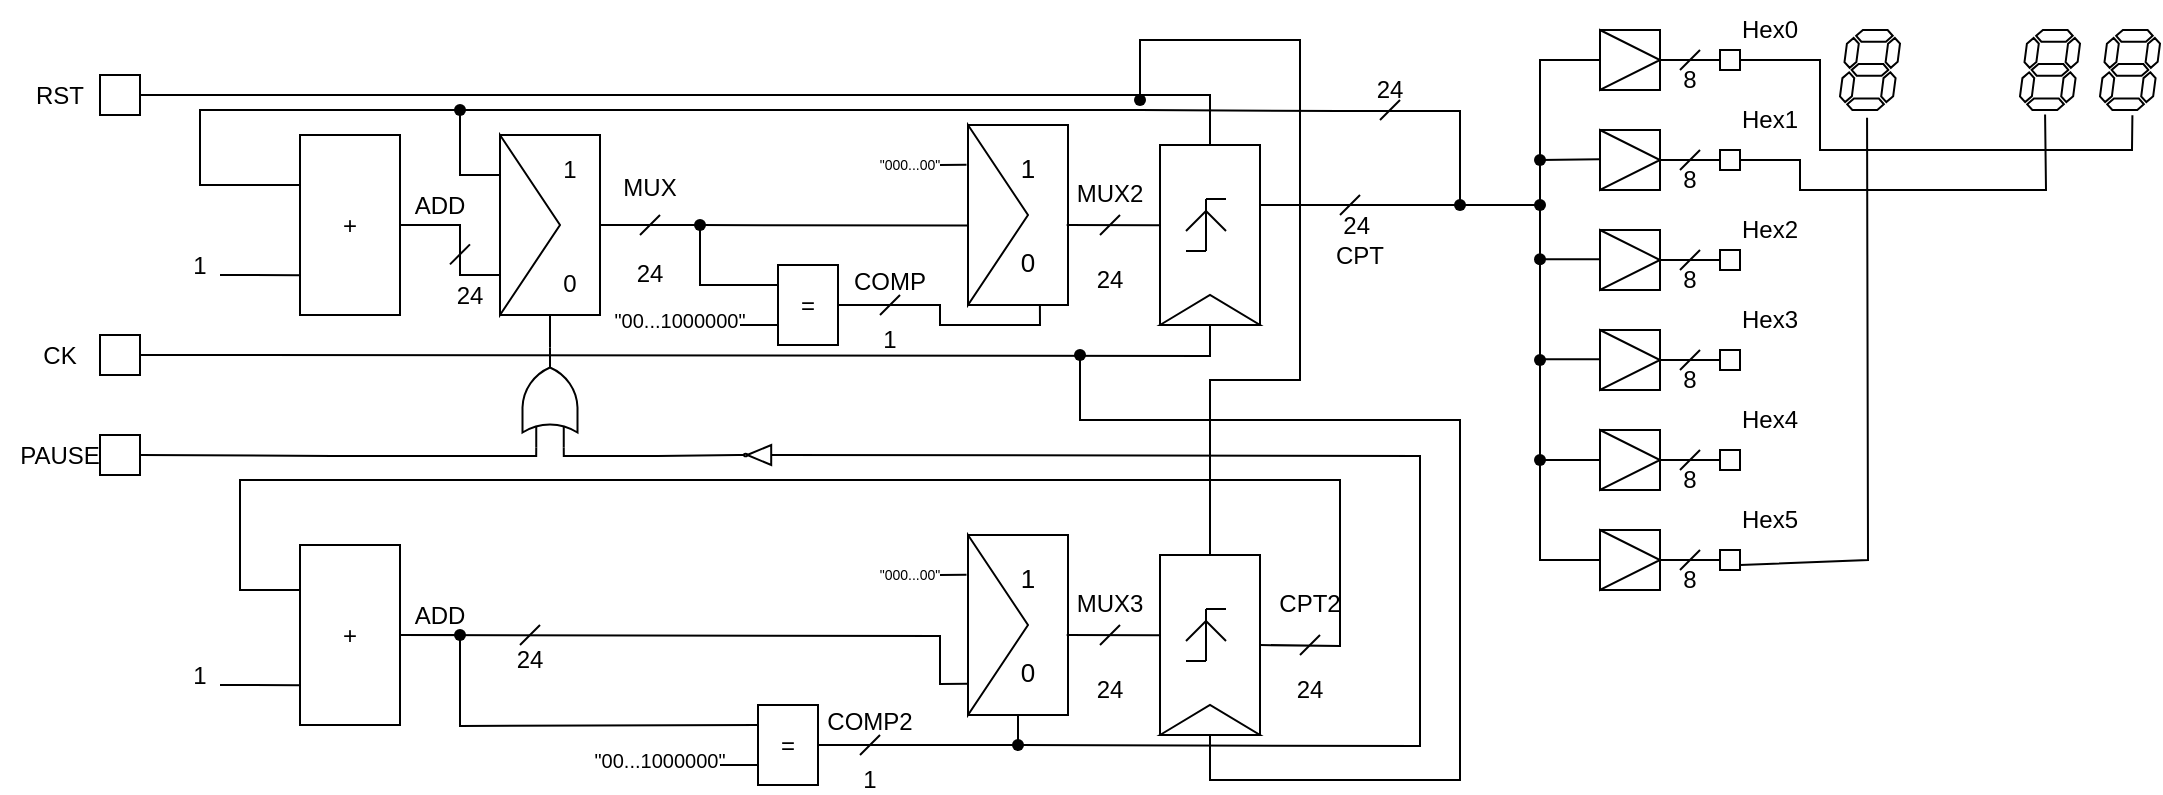 <mxfile version="28.2.8">
  <diagram name="Page-1" id="n1vG-a2Mxv8iqi264H9m">
    <mxGraphModel dx="962" dy="560" grid="1" gridSize="10" guides="1" tooltips="1" connect="1" arrows="1" fold="1" page="1" pageScale="1" pageWidth="827" pageHeight="1169" math="0" shadow="0">
      <root>
        <mxCell id="0" />
        <mxCell id="1" parent="0" />
        <mxCell id="DVobUFfQzRsEQ04qU32B-1" value="+" style="rounded=0;whiteSpace=wrap;html=1;" parent="1" vertex="1">
          <mxGeometry x="560" y="287.5" width="50" height="90" as="geometry" />
        </mxCell>
        <mxCell id="DVobUFfQzRsEQ04qU32B-2" value="" style="group;rotation=-90;" parent="1" vertex="1" connectable="0">
          <mxGeometry x="970" y="332.5" width="90" height="70" as="geometry" />
        </mxCell>
        <mxCell id="DVobUFfQzRsEQ04qU32B-3" value="" style="rounded=0;whiteSpace=wrap;html=1;rotation=-90;" parent="DVobUFfQzRsEQ04qU32B-2" vertex="1">
          <mxGeometry y="-20" width="90" height="50" as="geometry" />
        </mxCell>
        <mxCell id="DVobUFfQzRsEQ04qU32B-4" value="" style="group;rotation=-90;" parent="DVobUFfQzRsEQ04qU32B-2" vertex="1" connectable="0">
          <mxGeometry x="30" y="-10" width="26" height="20" as="geometry" />
        </mxCell>
        <mxCell id="DVobUFfQzRsEQ04qU32B-5" value="" style="endArrow=none;html=1;rounded=0;" parent="DVobUFfQzRsEQ04qU32B-4" edge="1">
          <mxGeometry width="50" height="50" relative="1" as="geometry">
            <mxPoint x="13" y="23" as="sourcePoint" />
            <mxPoint x="13" y="-3" as="targetPoint" />
          </mxGeometry>
        </mxCell>
        <mxCell id="DVobUFfQzRsEQ04qU32B-6" value="" style="endArrow=none;html=1;rounded=0;" parent="DVobUFfQzRsEQ04qU32B-4" edge="1">
          <mxGeometry width="50" height="50" relative="1" as="geometry">
            <mxPoint x="13" y="23" as="sourcePoint" />
            <mxPoint x="3" y="23" as="targetPoint" />
          </mxGeometry>
        </mxCell>
        <mxCell id="DVobUFfQzRsEQ04qU32B-7" value="" style="endArrow=none;html=1;rounded=0;" parent="DVobUFfQzRsEQ04qU32B-4" edge="1">
          <mxGeometry width="50" height="50" relative="1" as="geometry">
            <mxPoint x="23" y="-3" as="sourcePoint" />
            <mxPoint x="13" y="-3" as="targetPoint" />
          </mxGeometry>
        </mxCell>
        <mxCell id="DVobUFfQzRsEQ04qU32B-8" value="" style="endArrow=none;html=1;rounded=0;" parent="DVobUFfQzRsEQ04qU32B-4" edge="1">
          <mxGeometry width="50" height="50" relative="1" as="geometry">
            <mxPoint x="13" y="3" as="sourcePoint" />
            <mxPoint x="3" y="13" as="targetPoint" />
            <Array as="points">
              <mxPoint x="13" y="3" />
            </Array>
          </mxGeometry>
        </mxCell>
        <mxCell id="DVobUFfQzRsEQ04qU32B-9" value="" style="endArrow=none;html=1;rounded=0;" parent="DVobUFfQzRsEQ04qU32B-4" edge="1">
          <mxGeometry width="50" height="50" relative="1" as="geometry">
            <mxPoint x="13" y="3" as="sourcePoint" />
            <mxPoint x="23" y="13" as="targetPoint" />
          </mxGeometry>
        </mxCell>
        <mxCell id="DVobUFfQzRsEQ04qU32B-10" value="" style="triangle;whiteSpace=wrap;html=1;rotation=-90;" parent="DVobUFfQzRsEQ04qU32B-2" vertex="1">
          <mxGeometry x="37.5" y="17.5" width="15" height="50" as="geometry" />
        </mxCell>
        <mxCell id="DVobUFfQzRsEQ04qU32B-11" value="" style="endArrow=none;html=1;rounded=0;entryX=0.004;entryY=0.779;entryDx=0;entryDy=0;entryPerimeter=0;" parent="1" target="DVobUFfQzRsEQ04qU32B-1" edge="1">
          <mxGeometry width="50" height="50" relative="1" as="geometry">
            <mxPoint x="520" y="357.5" as="sourcePoint" />
            <mxPoint x="530" y="407.5" as="targetPoint" />
          </mxGeometry>
        </mxCell>
        <mxCell id="DVobUFfQzRsEQ04qU32B-12" value="" style="verticalLabelPosition=bottom;shadow=0;dashed=0;align=center;html=1;verticalAlign=top;shape=mxgraph.electrical.opto_electronics.7_segment_display;pointerEvents=1;" parent="1" vertex="1">
          <mxGeometry x="1330" y="235" width="30" height="40" as="geometry" />
        </mxCell>
        <mxCell id="DVobUFfQzRsEQ04qU32B-13" value="" style="verticalLabelPosition=bottom;shadow=0;dashed=0;align=center;html=1;verticalAlign=top;shape=mxgraph.electrical.opto_electronics.7_segment_display;pointerEvents=1;" parent="1" vertex="1">
          <mxGeometry x="1420" y="235" width="30" height="40" as="geometry" />
        </mxCell>
        <mxCell id="DVobUFfQzRsEQ04qU32B-14" value="" style="verticalLabelPosition=bottom;shadow=0;dashed=0;align=center;html=1;verticalAlign=top;shape=mxgraph.electrical.opto_electronics.7_segment_display;pointerEvents=1;" parent="1" vertex="1">
          <mxGeometry x="1460" y="235" width="30" height="40" as="geometry" />
        </mxCell>
        <mxCell id="DVobUFfQzRsEQ04qU32B-15" value="1" style="text;html=1;align=center;verticalAlign=middle;whiteSpace=wrap;rounded=0;" parent="1" vertex="1">
          <mxGeometry x="500" y="337.5" width="20" height="30" as="geometry" />
        </mxCell>
        <mxCell id="DVobUFfQzRsEQ04qU32B-17" value="" style="rounded=0;whiteSpace=wrap;html=1;" parent="1" vertex="1">
          <mxGeometry x="460" y="387.5" width="20" height="20" as="geometry" />
        </mxCell>
        <mxCell id="DVobUFfQzRsEQ04qU32B-18" value="" style="rounded=0;whiteSpace=wrap;html=1;" parent="1" vertex="1">
          <mxGeometry x="460" y="257.5" width="20" height="20" as="geometry" />
        </mxCell>
        <mxCell id="DVobUFfQzRsEQ04qU32B-19" value="" style="endArrow=none;html=1;rounded=0;entryX=1;entryY=0.5;entryDx=0;entryDy=0;exitX=1;exitY=0.5;exitDx=0;exitDy=0;" parent="1" source="DVobUFfQzRsEQ04qU32B-18" target="DVobUFfQzRsEQ04qU32B-3" edge="1">
          <mxGeometry width="50" height="50" relative="1" as="geometry">
            <mxPoint x="690" y="537.5" as="sourcePoint" />
            <mxPoint x="740" y="487.5" as="targetPoint" />
            <Array as="points">
              <mxPoint x="825" y="267.5" />
              <mxPoint x="1015" y="267.5" />
            </Array>
          </mxGeometry>
        </mxCell>
        <mxCell id="DVobUFfQzRsEQ04qU32B-20" value="" style="endArrow=none;html=1;rounded=0;" parent="1" edge="1">
          <mxGeometry width="50" height="50" relative="1" as="geometry">
            <mxPoint x="635" y="352.17" as="sourcePoint" />
            <mxPoint x="645" y="342.17" as="targetPoint" />
          </mxGeometry>
        </mxCell>
        <mxCell id="DVobUFfQzRsEQ04qU32B-21" value="" style="endArrow=none;html=1;rounded=0;" parent="1" edge="1">
          <mxGeometry width="50" height="50" relative="1" as="geometry">
            <mxPoint x="1080" y="327.5" as="sourcePoint" />
            <mxPoint x="1090" y="317.5" as="targetPoint" />
          </mxGeometry>
        </mxCell>
        <mxCell id="DVobUFfQzRsEQ04qU32B-22" value="24&amp;nbsp;&lt;div&gt;CPT&lt;/div&gt;" style="text;html=1;align=center;verticalAlign=middle;whiteSpace=wrap;rounded=0;" parent="1" vertex="1">
          <mxGeometry x="1060" y="325" width="60" height="30" as="geometry" />
        </mxCell>
        <mxCell id="DVobUFfQzRsEQ04qU32B-23" value="" style="rounded=0;whiteSpace=wrap;html=1;" parent="1" vertex="1">
          <mxGeometry x="1210" y="235" width="30" height="30" as="geometry" />
        </mxCell>
        <mxCell id="DVobUFfQzRsEQ04qU32B-24" value="" style="triangle;whiteSpace=wrap;html=1;" parent="1" vertex="1">
          <mxGeometry x="1210" y="235" width="30" height="30" as="geometry" />
        </mxCell>
        <mxCell id="DVobUFfQzRsEQ04qU32B-25" value="" style="endArrow=none;html=1;rounded=0;entryX=0;entryY=0.5;entryDx=0;entryDy=0;exitX=0;exitY=0.5;exitDx=0;exitDy=0;" parent="1" target="DVobUFfQzRsEQ04qU32B-24" edge="1">
          <mxGeometry width="50" height="50" relative="1" as="geometry">
            <mxPoint x="1210" y="500" as="sourcePoint" />
            <mxPoint x="1120" y="445" as="targetPoint" />
            <Array as="points">
              <mxPoint x="1180" y="500" />
              <mxPoint x="1180" y="250" />
            </Array>
          </mxGeometry>
        </mxCell>
        <mxCell id="DVobUFfQzRsEQ04qU32B-26" value="" style="endArrow=none;html=1;rounded=0;entryX=1;entryY=0.5;entryDx=0;entryDy=0;" parent="1" source="DVobUFfQzRsEQ04qU32B-28" target="DVobUFfQzRsEQ04qU32B-24" edge="1">
          <mxGeometry width="50" height="50" relative="1" as="geometry">
            <mxPoint x="1260" y="250" as="sourcePoint" />
            <mxPoint x="1360" y="425" as="targetPoint" />
          </mxGeometry>
        </mxCell>
        <mxCell id="DVobUFfQzRsEQ04qU32B-27" value="" style="endArrow=none;html=1;rounded=0;entryX=1;entryY=0.5;entryDx=0;entryDy=0;" parent="1" target="DVobUFfQzRsEQ04qU32B-28" edge="1">
          <mxGeometry width="50" height="50" relative="1" as="geometry">
            <mxPoint x="1260" y="250" as="sourcePoint" />
            <mxPoint x="1240" y="250" as="targetPoint" />
          </mxGeometry>
        </mxCell>
        <mxCell id="DVobUFfQzRsEQ04qU32B-28" value="" style="rounded=0;whiteSpace=wrap;html=1;" parent="1" vertex="1">
          <mxGeometry x="1270" y="245" width="10" height="10" as="geometry" />
        </mxCell>
        <mxCell id="DVobUFfQzRsEQ04qU32B-29" value="" style="endArrow=none;html=1;rounded=0;" parent="1" edge="1">
          <mxGeometry width="50" height="50" relative="1" as="geometry">
            <mxPoint x="1250" y="255" as="sourcePoint" />
            <mxPoint x="1260" y="245" as="targetPoint" />
          </mxGeometry>
        </mxCell>
        <mxCell id="DVobUFfQzRsEQ04qU32B-30" value="8" style="text;html=1;align=center;verticalAlign=middle;whiteSpace=wrap;rounded=0;" parent="1" vertex="1">
          <mxGeometry x="1250" y="255" width="10" height="10" as="geometry" />
        </mxCell>
        <mxCell id="DVobUFfQzRsEQ04qU32B-31" value="" style="rounded=0;whiteSpace=wrap;html=1;" parent="1" vertex="1">
          <mxGeometry x="1210" y="285" width="30" height="30" as="geometry" />
        </mxCell>
        <mxCell id="DVobUFfQzRsEQ04qU32B-32" value="" style="triangle;whiteSpace=wrap;html=1;" parent="1" vertex="1">
          <mxGeometry x="1210" y="285" width="30" height="30" as="geometry" />
        </mxCell>
        <mxCell id="DVobUFfQzRsEQ04qU32B-33" value="" style="endArrow=none;html=1;rounded=0;entryX=1;entryY=0.5;entryDx=0;entryDy=0;" parent="1" source="DVobUFfQzRsEQ04qU32B-35" target="DVobUFfQzRsEQ04qU32B-32" edge="1">
          <mxGeometry width="50" height="50" relative="1" as="geometry">
            <mxPoint x="1260" y="300" as="sourcePoint" />
            <mxPoint x="1360" y="475" as="targetPoint" />
          </mxGeometry>
        </mxCell>
        <mxCell id="DVobUFfQzRsEQ04qU32B-34" value="" style="endArrow=none;html=1;rounded=0;entryX=1;entryY=0.5;entryDx=0;entryDy=0;" parent="1" target="DVobUFfQzRsEQ04qU32B-35" edge="1">
          <mxGeometry width="50" height="50" relative="1" as="geometry">
            <mxPoint x="1260" y="300" as="sourcePoint" />
            <mxPoint x="1240" y="300" as="targetPoint" />
          </mxGeometry>
        </mxCell>
        <mxCell id="DVobUFfQzRsEQ04qU32B-35" value="" style="rounded=0;whiteSpace=wrap;html=1;" parent="1" vertex="1">
          <mxGeometry x="1270" y="295" width="10" height="10" as="geometry" />
        </mxCell>
        <mxCell id="DVobUFfQzRsEQ04qU32B-36" value="" style="endArrow=none;html=1;rounded=0;" parent="1" edge="1">
          <mxGeometry width="50" height="50" relative="1" as="geometry">
            <mxPoint x="1250" y="305" as="sourcePoint" />
            <mxPoint x="1260" y="295" as="targetPoint" />
          </mxGeometry>
        </mxCell>
        <mxCell id="DVobUFfQzRsEQ04qU32B-37" value="8" style="text;html=1;align=center;verticalAlign=middle;whiteSpace=wrap;rounded=0;" parent="1" vertex="1">
          <mxGeometry x="1250" y="305" width="10" height="10" as="geometry" />
        </mxCell>
        <mxCell id="DVobUFfQzRsEQ04qU32B-38" value="" style="rounded=0;whiteSpace=wrap;html=1;" parent="1" vertex="1">
          <mxGeometry x="1210" y="335" width="30" height="30" as="geometry" />
        </mxCell>
        <mxCell id="DVobUFfQzRsEQ04qU32B-39" value="" style="triangle;whiteSpace=wrap;html=1;" parent="1" vertex="1">
          <mxGeometry x="1210" y="335" width="30" height="30" as="geometry" />
        </mxCell>
        <mxCell id="DVobUFfQzRsEQ04qU32B-40" value="" style="endArrow=none;html=1;rounded=0;entryX=1;entryY=0.5;entryDx=0;entryDy=0;" parent="1" source="DVobUFfQzRsEQ04qU32B-42" target="DVobUFfQzRsEQ04qU32B-39" edge="1">
          <mxGeometry width="50" height="50" relative="1" as="geometry">
            <mxPoint x="1260" y="350" as="sourcePoint" />
            <mxPoint x="1360" y="525" as="targetPoint" />
          </mxGeometry>
        </mxCell>
        <mxCell id="DVobUFfQzRsEQ04qU32B-41" value="" style="endArrow=none;html=1;rounded=0;entryX=1;entryY=0.5;entryDx=0;entryDy=0;" parent="1" target="DVobUFfQzRsEQ04qU32B-42" edge="1">
          <mxGeometry width="50" height="50" relative="1" as="geometry">
            <mxPoint x="1260" y="350" as="sourcePoint" />
            <mxPoint x="1240" y="350" as="targetPoint" />
          </mxGeometry>
        </mxCell>
        <mxCell id="DVobUFfQzRsEQ04qU32B-42" value="" style="rounded=0;whiteSpace=wrap;html=1;" parent="1" vertex="1">
          <mxGeometry x="1270" y="345" width="10" height="10" as="geometry" />
        </mxCell>
        <mxCell id="DVobUFfQzRsEQ04qU32B-43" value="" style="endArrow=none;html=1;rounded=0;" parent="1" edge="1">
          <mxGeometry width="50" height="50" relative="1" as="geometry">
            <mxPoint x="1250" y="355" as="sourcePoint" />
            <mxPoint x="1260" y="345" as="targetPoint" />
          </mxGeometry>
        </mxCell>
        <mxCell id="DVobUFfQzRsEQ04qU32B-44" value="8" style="text;html=1;align=center;verticalAlign=middle;whiteSpace=wrap;rounded=0;" parent="1" vertex="1">
          <mxGeometry x="1250" y="355" width="10" height="10" as="geometry" />
        </mxCell>
        <mxCell id="DVobUFfQzRsEQ04qU32B-45" value="" style="rounded=0;whiteSpace=wrap;html=1;" parent="1" vertex="1">
          <mxGeometry x="1210" y="385" width="30" height="30" as="geometry" />
        </mxCell>
        <mxCell id="DVobUFfQzRsEQ04qU32B-46" value="" style="triangle;whiteSpace=wrap;html=1;" parent="1" vertex="1">
          <mxGeometry x="1210" y="385" width="30" height="30" as="geometry" />
        </mxCell>
        <mxCell id="DVobUFfQzRsEQ04qU32B-47" value="" style="endArrow=none;html=1;rounded=0;entryX=1;entryY=0.5;entryDx=0;entryDy=0;" parent="1" source="DVobUFfQzRsEQ04qU32B-49" target="DVobUFfQzRsEQ04qU32B-46" edge="1">
          <mxGeometry width="50" height="50" relative="1" as="geometry">
            <mxPoint x="1260" y="400" as="sourcePoint" />
            <mxPoint x="1360" y="575" as="targetPoint" />
          </mxGeometry>
        </mxCell>
        <mxCell id="DVobUFfQzRsEQ04qU32B-48" value="" style="endArrow=none;html=1;rounded=0;entryX=1;entryY=0.5;entryDx=0;entryDy=0;" parent="1" target="DVobUFfQzRsEQ04qU32B-49" edge="1">
          <mxGeometry width="50" height="50" relative="1" as="geometry">
            <mxPoint x="1260" y="400" as="sourcePoint" />
            <mxPoint x="1240" y="400" as="targetPoint" />
          </mxGeometry>
        </mxCell>
        <mxCell id="DVobUFfQzRsEQ04qU32B-49" value="" style="rounded=0;whiteSpace=wrap;html=1;" parent="1" vertex="1">
          <mxGeometry x="1270" y="395" width="10" height="10" as="geometry" />
        </mxCell>
        <mxCell id="DVobUFfQzRsEQ04qU32B-50" value="" style="endArrow=none;html=1;rounded=0;" parent="1" edge="1">
          <mxGeometry width="50" height="50" relative="1" as="geometry">
            <mxPoint x="1250" y="405" as="sourcePoint" />
            <mxPoint x="1260" y="395" as="targetPoint" />
          </mxGeometry>
        </mxCell>
        <mxCell id="DVobUFfQzRsEQ04qU32B-51" value="8" style="text;html=1;align=center;verticalAlign=middle;whiteSpace=wrap;rounded=0;" parent="1" vertex="1">
          <mxGeometry x="1250" y="405" width="10" height="10" as="geometry" />
        </mxCell>
        <mxCell id="DVobUFfQzRsEQ04qU32B-52" value="" style="rounded=0;whiteSpace=wrap;html=1;" parent="1" vertex="1">
          <mxGeometry x="1210" y="435" width="30" height="30" as="geometry" />
        </mxCell>
        <mxCell id="DVobUFfQzRsEQ04qU32B-53" value="" style="triangle;whiteSpace=wrap;html=1;" parent="1" vertex="1">
          <mxGeometry x="1210" y="435" width="30" height="30" as="geometry" />
        </mxCell>
        <mxCell id="DVobUFfQzRsEQ04qU32B-54" value="" style="endArrow=none;html=1;rounded=0;entryX=1;entryY=0.5;entryDx=0;entryDy=0;" parent="1" source="DVobUFfQzRsEQ04qU32B-56" target="DVobUFfQzRsEQ04qU32B-53" edge="1">
          <mxGeometry width="50" height="50" relative="1" as="geometry">
            <mxPoint x="1260" y="450" as="sourcePoint" />
            <mxPoint x="1360" y="625" as="targetPoint" />
          </mxGeometry>
        </mxCell>
        <mxCell id="DVobUFfQzRsEQ04qU32B-55" value="" style="endArrow=none;html=1;rounded=0;entryX=1;entryY=0.5;entryDx=0;entryDy=0;" parent="1" target="DVobUFfQzRsEQ04qU32B-56" edge="1">
          <mxGeometry width="50" height="50" relative="1" as="geometry">
            <mxPoint x="1260" y="450" as="sourcePoint" />
            <mxPoint x="1240" y="450" as="targetPoint" />
          </mxGeometry>
        </mxCell>
        <mxCell id="DVobUFfQzRsEQ04qU32B-56" value="" style="rounded=0;whiteSpace=wrap;html=1;" parent="1" vertex="1">
          <mxGeometry x="1270" y="445" width="10" height="10" as="geometry" />
        </mxCell>
        <mxCell id="DVobUFfQzRsEQ04qU32B-57" value="" style="endArrow=none;html=1;rounded=0;" parent="1" edge="1">
          <mxGeometry width="50" height="50" relative="1" as="geometry">
            <mxPoint x="1250" y="455" as="sourcePoint" />
            <mxPoint x="1260" y="445" as="targetPoint" />
          </mxGeometry>
        </mxCell>
        <mxCell id="DVobUFfQzRsEQ04qU32B-58" value="8" style="text;html=1;align=center;verticalAlign=middle;whiteSpace=wrap;rounded=0;" parent="1" vertex="1">
          <mxGeometry x="1250" y="455" width="10" height="10" as="geometry" />
        </mxCell>
        <mxCell id="DVobUFfQzRsEQ04qU32B-59" value="" style="rounded=0;whiteSpace=wrap;html=1;" parent="1" vertex="1">
          <mxGeometry x="1210" y="485" width="30" height="30" as="geometry" />
        </mxCell>
        <mxCell id="DVobUFfQzRsEQ04qU32B-60" value="" style="triangle;whiteSpace=wrap;html=1;" parent="1" vertex="1">
          <mxGeometry x="1210" y="485" width="30" height="30" as="geometry" />
        </mxCell>
        <mxCell id="DVobUFfQzRsEQ04qU32B-61" value="" style="endArrow=none;html=1;rounded=0;entryX=1;entryY=0.5;entryDx=0;entryDy=0;" parent="1" source="DVobUFfQzRsEQ04qU32B-63" target="DVobUFfQzRsEQ04qU32B-60" edge="1">
          <mxGeometry width="50" height="50" relative="1" as="geometry">
            <mxPoint x="1260" y="500" as="sourcePoint" />
            <mxPoint x="1360" y="675" as="targetPoint" />
          </mxGeometry>
        </mxCell>
        <mxCell id="DVobUFfQzRsEQ04qU32B-62" value="" style="endArrow=none;html=1;rounded=0;entryX=1;entryY=0.5;entryDx=0;entryDy=0;" parent="1" target="DVobUFfQzRsEQ04qU32B-63" edge="1">
          <mxGeometry width="50" height="50" relative="1" as="geometry">
            <mxPoint x="1260" y="500" as="sourcePoint" />
            <mxPoint x="1240" y="500" as="targetPoint" />
          </mxGeometry>
        </mxCell>
        <mxCell id="DVobUFfQzRsEQ04qU32B-63" value="" style="rounded=0;whiteSpace=wrap;html=1;" parent="1" vertex="1">
          <mxGeometry x="1270" y="495" width="10" height="10" as="geometry" />
        </mxCell>
        <mxCell id="DVobUFfQzRsEQ04qU32B-64" value="" style="endArrow=none;html=1;rounded=0;" parent="1" edge="1">
          <mxGeometry width="50" height="50" relative="1" as="geometry">
            <mxPoint x="1250" y="505" as="sourcePoint" />
            <mxPoint x="1260" y="495" as="targetPoint" />
          </mxGeometry>
        </mxCell>
        <mxCell id="DVobUFfQzRsEQ04qU32B-65" value="8" style="text;html=1;align=center;verticalAlign=middle;whiteSpace=wrap;rounded=0;" parent="1" vertex="1">
          <mxGeometry x="1250" y="505" width="10" height="10" as="geometry" />
        </mxCell>
        <mxCell id="DVobUFfQzRsEQ04qU32B-66" value="" style="endArrow=none;html=1;rounded=0;entryX=0;entryY=0.5;entryDx=0;entryDy=0;" parent="1" target="DVobUFfQzRsEQ04qU32B-53" edge="1">
          <mxGeometry width="50" height="50" relative="1" as="geometry">
            <mxPoint x="1180" y="450" as="sourcePoint" />
            <mxPoint x="1130" y="495" as="targetPoint" />
          </mxGeometry>
        </mxCell>
        <mxCell id="DVobUFfQzRsEQ04qU32B-67" value="" style="endArrow=none;html=1;rounded=0;entryX=0;entryY=0.5;entryDx=0;entryDy=0;" parent="1" edge="1">
          <mxGeometry width="50" height="50" relative="1" as="geometry">
            <mxPoint x="1180" y="399.67" as="sourcePoint" />
            <mxPoint x="1210" y="399.67" as="targetPoint" />
          </mxGeometry>
        </mxCell>
        <mxCell id="DVobUFfQzRsEQ04qU32B-68" value="" style="endArrow=none;html=1;rounded=0;entryX=0;entryY=0.5;entryDx=0;entryDy=0;" parent="1" source="DVobUFfQzRsEQ04qU32B-70" edge="1">
          <mxGeometry width="50" height="50" relative="1" as="geometry">
            <mxPoint x="1180" y="349.67" as="sourcePoint" />
            <mxPoint x="1210" y="349.67" as="targetPoint" />
          </mxGeometry>
        </mxCell>
        <mxCell id="DVobUFfQzRsEQ04qU32B-69" value="" style="endArrow=none;html=1;rounded=0;entryX=0;entryY=0.5;entryDx=0;entryDy=0;" parent="1" source="DVobUFfQzRsEQ04qU32B-102" edge="1">
          <mxGeometry width="50" height="50" relative="1" as="geometry">
            <mxPoint x="1180" y="299.67" as="sourcePoint" />
            <mxPoint x="1210" y="299.67" as="targetPoint" />
          </mxGeometry>
        </mxCell>
        <mxCell id="DVobUFfQzRsEQ04qU32B-70" value="" style="shape=waypoint;sketch=0;fillStyle=solid;size=6;pointerEvents=1;points=[];fillColor=none;resizable=0;rotatable=0;perimeter=centerPerimeter;snapToPoint=1;" parent="1" vertex="1">
          <mxGeometry x="1170" y="339.67" width="20" height="20" as="geometry" />
        </mxCell>
        <mxCell id="DVobUFfQzRsEQ04qU32B-71" value="" style="shape=waypoint;sketch=0;fillStyle=solid;size=6;pointerEvents=1;points=[];fillColor=none;resizable=0;rotatable=0;perimeter=centerPerimeter;snapToPoint=1;" parent="1" vertex="1">
          <mxGeometry x="1170" y="390" width="20" height="20" as="geometry" />
        </mxCell>
        <mxCell id="DVobUFfQzRsEQ04qU32B-72" value="" style="shape=waypoint;sketch=0;fillStyle=solid;size=6;pointerEvents=1;points=[];fillColor=none;resizable=0;rotatable=0;perimeter=centerPerimeter;snapToPoint=1;" parent="1" vertex="1">
          <mxGeometry x="1170" y="440" width="20" height="20" as="geometry" />
        </mxCell>
        <mxCell id="DVobUFfQzRsEQ04qU32B-73" value="CK" style="text;html=1;align=center;verticalAlign=middle;whiteSpace=wrap;rounded=0;" parent="1" vertex="1">
          <mxGeometry x="410" y="382.5" width="60" height="30" as="geometry" />
        </mxCell>
        <mxCell id="DVobUFfQzRsEQ04qU32B-74" value="RST" style="text;html=1;align=center;verticalAlign=middle;whiteSpace=wrap;rounded=0;" parent="1" vertex="1">
          <mxGeometry x="410" y="252.5" width="60" height="30" as="geometry" />
        </mxCell>
        <mxCell id="DVobUFfQzRsEQ04qU32B-75" value="Hex0" style="text;html=1;align=center;verticalAlign=middle;whiteSpace=wrap;rounded=0;" parent="1" vertex="1">
          <mxGeometry x="1280" y="220" width="30" height="30" as="geometry" />
        </mxCell>
        <mxCell id="DVobUFfQzRsEQ04qU32B-76" value="Hex1" style="text;html=1;align=center;verticalAlign=middle;whiteSpace=wrap;rounded=0;" parent="1" vertex="1">
          <mxGeometry x="1280" y="265" width="30" height="30" as="geometry" />
        </mxCell>
        <mxCell id="DVobUFfQzRsEQ04qU32B-77" value="Hex2" style="text;html=1;align=center;verticalAlign=middle;whiteSpace=wrap;rounded=0;" parent="1" vertex="1">
          <mxGeometry x="1280" y="320" width="30" height="30" as="geometry" />
        </mxCell>
        <mxCell id="DVobUFfQzRsEQ04qU32B-78" value="Hex3" style="text;html=1;align=center;verticalAlign=middle;whiteSpace=wrap;rounded=0;" parent="1" vertex="1">
          <mxGeometry x="1280" y="365" width="30" height="30" as="geometry" />
        </mxCell>
        <mxCell id="DVobUFfQzRsEQ04qU32B-79" value="Hex4" style="text;html=1;align=center;verticalAlign=middle;whiteSpace=wrap;rounded=0;" parent="1" vertex="1">
          <mxGeometry x="1280" y="415" width="30" height="30" as="geometry" />
        </mxCell>
        <mxCell id="DVobUFfQzRsEQ04qU32B-80" value="Hex5" style="text;html=1;align=center;verticalAlign=middle;whiteSpace=wrap;rounded=0;" parent="1" vertex="1">
          <mxGeometry x="1280" y="465" width="30" height="30" as="geometry" />
        </mxCell>
        <mxCell id="DVobUFfQzRsEQ04qU32B-81" value="" style="endArrow=none;html=1;rounded=0;exitX=1;exitY=0.75;exitDx=0;exitDy=0;entryX=0.451;entryY=1.098;entryDx=0;entryDy=0;entryPerimeter=0;" parent="1" source="DVobUFfQzRsEQ04qU32B-63" target="DVobUFfQzRsEQ04qU32B-12" edge="1">
          <mxGeometry width="50" height="50" relative="1" as="geometry">
            <mxPoint x="1390" y="525" as="sourcePoint" />
            <mxPoint x="1440" y="475" as="targetPoint" />
            <Array as="points">
              <mxPoint x="1344" y="500" />
            </Array>
          </mxGeometry>
        </mxCell>
        <mxCell id="DVobUFfQzRsEQ04qU32B-82" value="" style="endArrow=none;html=1;rounded=0;exitX=1;exitY=0.5;exitDx=0;exitDy=0;entryX=0.54;entryY=1.065;entryDx=0;entryDy=0;entryPerimeter=0;" parent="1" source="DVobUFfQzRsEQ04qU32B-28" target="DVobUFfQzRsEQ04qU32B-14" edge="1">
          <mxGeometry width="50" height="50" relative="1" as="geometry">
            <mxPoint x="1380" y="365" as="sourcePoint" />
            <mxPoint x="1470" y="295" as="targetPoint" />
            <Array as="points">
              <mxPoint x="1320" y="250" />
              <mxPoint x="1320" y="295" />
              <mxPoint x="1476" y="295" />
            </Array>
          </mxGeometry>
        </mxCell>
        <mxCell id="DVobUFfQzRsEQ04qU32B-83" value="" style="endArrow=none;html=1;rounded=0;exitX=1;exitY=0.5;exitDx=0;exitDy=0;entryX=0.418;entryY=1.056;entryDx=0;entryDy=0;entryPerimeter=0;" parent="1" source="DVobUFfQzRsEQ04qU32B-35" target="DVobUFfQzRsEQ04qU32B-13" edge="1">
          <mxGeometry width="50" height="50" relative="1" as="geometry">
            <mxPoint x="1440" y="365" as="sourcePoint" />
            <mxPoint x="1490" y="315" as="targetPoint" />
            <Array as="points">
              <mxPoint x="1310" y="300" />
              <mxPoint x="1310" y="315" />
              <mxPoint x="1433" y="315" />
            </Array>
          </mxGeometry>
        </mxCell>
        <mxCell id="DVobUFfQzRsEQ04qU32B-84" value="" style="rounded=0;whiteSpace=wrap;html=1;strokeColor=#000000;" parent="1" vertex="1">
          <mxGeometry x="460" y="437.5" width="20" height="20" as="geometry" />
        </mxCell>
        <mxCell id="DVobUFfQzRsEQ04qU32B-85" value="PAUSE" style="text;html=1;align=center;verticalAlign=middle;whiteSpace=wrap;rounded=0;fontColor=#000000;" parent="1" vertex="1">
          <mxGeometry x="410" y="432.5" width="60" height="30" as="geometry" />
        </mxCell>
        <mxCell id="DVobUFfQzRsEQ04qU32B-86" value="" style="group" parent="1" vertex="1" connectable="0">
          <mxGeometry x="660" y="287.5" width="50" height="90" as="geometry" />
        </mxCell>
        <mxCell id="DVobUFfQzRsEQ04qU32B-87" value="" style="rounded=0;whiteSpace=wrap;html=1;" parent="DVobUFfQzRsEQ04qU32B-86" vertex="1">
          <mxGeometry width="50" height="90" as="geometry" />
        </mxCell>
        <mxCell id="DVobUFfQzRsEQ04qU32B-88" value="" style="triangle;whiteSpace=wrap;html=1;" parent="DVobUFfQzRsEQ04qU32B-86" vertex="1">
          <mxGeometry width="30" height="90" as="geometry" />
        </mxCell>
        <mxCell id="DVobUFfQzRsEQ04qU32B-89" value="1&lt;div&gt;&lt;br&gt;&lt;/div&gt;&lt;div&gt;&lt;br&gt;&lt;/div&gt;&lt;div&gt;&lt;br&gt;&lt;/div&gt;&lt;div&gt;0&lt;/div&gt;" style="text;html=1;align=center;verticalAlign=middle;whiteSpace=wrap;rounded=0;" parent="DVobUFfQzRsEQ04qU32B-86" vertex="1">
          <mxGeometry x="30" y="30" width="10" height="30" as="geometry" />
        </mxCell>
        <mxCell id="DVobUFfQzRsEQ04qU32B-91" value="" style="endArrow=none;html=1;rounded=0;" parent="1" source="DVobUFfQzRsEQ04qU32B-108" edge="1">
          <mxGeometry width="50" height="50" relative="1" as="geometry">
            <mxPoint x="1070" y="322.23" as="sourcePoint" />
            <mxPoint x="1180" y="322.5" as="targetPoint" />
            <Array as="points" />
          </mxGeometry>
        </mxCell>
        <mxCell id="DVobUFfQzRsEQ04qU32B-92" value="" style="endArrow=none;html=1;rounded=0;" parent="1" source="DVobUFfQzRsEQ04qU32B-93" edge="1">
          <mxGeometry width="50" height="50" relative="1" as="geometry">
            <mxPoint x="640" y="277.5" as="sourcePoint" />
            <mxPoint x="660" y="307.5" as="targetPoint" />
            <Array as="points">
              <mxPoint x="640" y="307.5" />
            </Array>
          </mxGeometry>
        </mxCell>
        <mxCell id="DVobUFfQzRsEQ04qU32B-93" value="" style="shape=waypoint;sketch=0;fillStyle=solid;size=6;pointerEvents=1;points=[];fillColor=none;resizable=0;rotatable=0;perimeter=centerPerimeter;snapToPoint=1;" parent="1" vertex="1">
          <mxGeometry x="630" y="265" width="20" height="20" as="geometry" />
        </mxCell>
        <mxCell id="DVobUFfQzRsEQ04qU32B-94" value="" style="endArrow=none;html=1;rounded=0;" parent="1" edge="1">
          <mxGeometry width="50" height="50" relative="1" as="geometry">
            <mxPoint x="560" y="312.5" as="sourcePoint" />
            <mxPoint x="1140" y="322.5" as="targetPoint" />
            <Array as="points">
              <mxPoint x="510" y="312.5" />
              <mxPoint x="510" y="275" />
              <mxPoint x="720" y="275" />
              <mxPoint x="910" y="275" />
              <mxPoint x="980" y="275" />
              <mxPoint x="1080" y="275.5" />
              <mxPoint x="1140" y="275.5" />
            </Array>
          </mxGeometry>
        </mxCell>
        <mxCell id="DVobUFfQzRsEQ04qU32B-95" value="" style="endArrow=none;html=1;rounded=0;exitX=1;exitY=0.5;exitDx=0;exitDy=0;" parent="1" source="DVobUFfQzRsEQ04qU32B-1" edge="1">
          <mxGeometry width="50" height="50" relative="1" as="geometry">
            <mxPoint x="740" y="587.5" as="sourcePoint" />
            <mxPoint x="660" y="357.5" as="targetPoint" />
            <Array as="points">
              <mxPoint x="640" y="332.5" />
              <mxPoint x="640" y="357.5" />
            </Array>
          </mxGeometry>
        </mxCell>
        <mxCell id="DVobUFfQzRsEQ04qU32B-96" value="ADD" style="text;html=1;align=center;verticalAlign=middle;whiteSpace=wrap;rounded=0;" parent="1" vertex="1">
          <mxGeometry x="620" y="317.5" width="20" height="10" as="geometry" />
        </mxCell>
        <mxCell id="DVobUFfQzRsEQ04qU32B-97" value="24" style="text;html=1;align=center;verticalAlign=middle;whiteSpace=wrap;rounded=0;" parent="1" vertex="1">
          <mxGeometry x="640" y="352.5" width="10" height="30" as="geometry" />
        </mxCell>
        <mxCell id="DVobUFfQzRsEQ04qU32B-98" value="" style="endArrow=none;html=1;rounded=0;" parent="1" edge="1">
          <mxGeometry width="50" height="50" relative="1" as="geometry">
            <mxPoint x="730" y="337.5" as="sourcePoint" />
            <mxPoint x="740" y="327.5" as="targetPoint" />
          </mxGeometry>
        </mxCell>
        <mxCell id="DVobUFfQzRsEQ04qU32B-99" value="MUX&lt;div&gt;&lt;br&gt;&lt;/div&gt;&lt;div&gt;&lt;br&gt;&lt;/div&gt;&lt;div&gt;24&lt;/div&gt;" style="text;html=1;align=center;verticalAlign=middle;whiteSpace=wrap;rounded=0;" parent="1" vertex="1">
          <mxGeometry x="730" y="325" width="10" height="20" as="geometry" />
        </mxCell>
        <mxCell id="DVobUFfQzRsEQ04qU32B-100" value="" style="endArrow=none;html=1;rounded=0;" parent="1" edge="1">
          <mxGeometry width="50" height="50" relative="1" as="geometry">
            <mxPoint x="1100" y="280" as="sourcePoint" />
            <mxPoint x="1110" y="270" as="targetPoint" />
          </mxGeometry>
        </mxCell>
        <mxCell id="DVobUFfQzRsEQ04qU32B-101" value="" style="endArrow=none;html=1;rounded=0;entryDx=0;entryDy=0;" parent="1" target="DVobUFfQzRsEQ04qU32B-102" edge="1">
          <mxGeometry width="50" height="50" relative="1" as="geometry">
            <mxPoint x="1180" y="299.67" as="sourcePoint" />
            <mxPoint x="1210" y="299.67" as="targetPoint" />
          </mxGeometry>
        </mxCell>
        <mxCell id="DVobUFfQzRsEQ04qU32B-102" value="" style="shape=waypoint;sketch=0;fillStyle=solid;size=6;pointerEvents=1;points=[];fillColor=none;resizable=0;rotatable=0;perimeter=centerPerimeter;snapToPoint=1;" parent="1" vertex="1">
          <mxGeometry x="1170" y="290" width="20" height="20" as="geometry" />
        </mxCell>
        <mxCell id="DVobUFfQzRsEQ04qU32B-103" value="24" style="text;html=1;align=center;verticalAlign=middle;whiteSpace=wrap;rounded=0;" parent="1" vertex="1">
          <mxGeometry x="1080" y="250" width="50" height="30" as="geometry" />
        </mxCell>
        <mxCell id="DVobUFfQzRsEQ04qU32B-104" value="" style="group" parent="1" vertex="1" connectable="0">
          <mxGeometry x="894" y="282.5" width="60" height="90" as="geometry" />
        </mxCell>
        <mxCell id="DVobUFfQzRsEQ04qU32B-105" value="" style="rounded=0;whiteSpace=wrap;html=1;" parent="DVobUFfQzRsEQ04qU32B-104" vertex="1">
          <mxGeometry width="50" height="90" as="geometry" />
        </mxCell>
        <mxCell id="DVobUFfQzRsEQ04qU32B-106" value="" style="triangle;whiteSpace=wrap;html=1;" parent="DVobUFfQzRsEQ04qU32B-104" vertex="1">
          <mxGeometry width="30" height="90" as="geometry" />
        </mxCell>
        <mxCell id="DVobUFfQzRsEQ04qU32B-107" value="&lt;span&gt;1&lt;/span&gt;&lt;div&gt;&lt;span&gt;&lt;br&gt;&lt;/span&gt;&lt;/div&gt;&lt;div&gt;&lt;span&gt;&lt;br&gt;&lt;/span&gt;&lt;/div&gt;&lt;div&gt;&lt;span&gt;0&lt;/span&gt;&lt;/div&gt;" style="text;html=1;align=center;verticalAlign=middle;whiteSpace=wrap;rounded=0;fontSize=13;" parent="DVobUFfQzRsEQ04qU32B-104" vertex="1">
          <mxGeometry x="25" y="30" width="10" height="30" as="geometry" />
        </mxCell>
        <mxCell id="DVobUFfQzRsEQ04qU32B-108" value="" style="shape=waypoint;sketch=0;fillStyle=solid;size=6;pointerEvents=1;points=[];fillColor=none;resizable=0;rotatable=0;perimeter=centerPerimeter;snapToPoint=1;" parent="1" vertex="1">
          <mxGeometry x="1170" y="312.5" width="20" height="20" as="geometry" />
        </mxCell>
        <mxCell id="DVobUFfQzRsEQ04qU32B-109" value="&lt;font style=&quot;font-size: 7px;&quot;&gt;&quot;000...00&quot;&lt;/font&gt;" style="text;html=1;align=center;verticalAlign=middle;whiteSpace=wrap;rounded=0;" parent="1" vertex="1">
          <mxGeometry x="850" y="295" width="30" height="12.5" as="geometry" />
        </mxCell>
        <mxCell id="DVobUFfQzRsEQ04qU32B-110" value="" style="endArrow=none;html=1;rounded=0;entryX=0.554;entryY=0.007;entryDx=0;entryDy=0;entryPerimeter=0;exitX=0.987;exitY=0.555;exitDx=0;exitDy=0;exitPerimeter=0;" parent="1" source="DVobUFfQzRsEQ04qU32B-105" target="DVobUFfQzRsEQ04qU32B-3" edge="1">
          <mxGeometry width="50" height="50" relative="1" as="geometry">
            <mxPoint x="970" y="332.5" as="sourcePoint" />
            <mxPoint x="944" y="332.5" as="targetPoint" />
            <Array as="points" />
          </mxGeometry>
        </mxCell>
        <mxCell id="DVobUFfQzRsEQ04qU32B-111" value="" style="endArrow=none;html=1;rounded=0;entryX=0.375;entryY=0.736;entryDx=0;entryDy=0;entryPerimeter=0;" parent="1" source="DVobUFfQzRsEQ04qU32B-114" target="DVobUFfQzRsEQ04qU32B-108" edge="1">
          <mxGeometry width="50" height="50" relative="1" as="geometry">
            <mxPoint x="1040" y="322.5" as="sourcePoint" />
            <mxPoint x="1120" y="337.5" as="targetPoint" />
            <Array as="points" />
          </mxGeometry>
        </mxCell>
        <mxCell id="DVobUFfQzRsEQ04qU32B-112" value="" style="endArrow=none;html=1;rounded=0;exitDx=0;exitDy=0;entryX=-0.009;entryY=0.559;entryDx=0;entryDy=0;entryPerimeter=0;" parent="1" source="DVobUFfQzRsEQ04qU32B-170" target="DVobUFfQzRsEQ04qU32B-106" edge="1">
          <mxGeometry width="50" height="50" relative="1" as="geometry">
            <mxPoint x="830" y="362.5" as="sourcePoint" />
            <mxPoint x="892" y="332.5" as="targetPoint" />
            <Array as="points" />
          </mxGeometry>
        </mxCell>
        <mxCell id="DVobUFfQzRsEQ04qU32B-113" value="" style="endArrow=none;html=1;rounded=0;entryDx=0;entryDy=0;entryPerimeter=0;" parent="1" target="DVobUFfQzRsEQ04qU32B-114" edge="1">
          <mxGeometry width="50" height="50" relative="1" as="geometry">
            <mxPoint x="1040" y="322.5" as="sourcePoint" />
            <mxPoint x="1180" y="322.5" as="targetPoint" />
            <Array as="points" />
          </mxGeometry>
        </mxCell>
        <mxCell id="DVobUFfQzRsEQ04qU32B-114" value="" style="shape=waypoint;sketch=0;fillStyle=solid;size=6;pointerEvents=1;points=[];fillColor=none;resizable=0;rotatable=0;perimeter=centerPerimeter;snapToPoint=1;" parent="1" vertex="1">
          <mxGeometry x="1130" y="312.5" width="20" height="20" as="geometry" />
        </mxCell>
        <mxCell id="DVobUFfQzRsEQ04qU32B-115" value="" style="endArrow=none;html=1;rounded=0;entryX=-0.025;entryY=0.221;entryDx=0;entryDy=0;entryPerimeter=0;" parent="1" target="DVobUFfQzRsEQ04qU32B-106" edge="1">
          <mxGeometry width="50" height="50" relative="1" as="geometry">
            <mxPoint x="880" y="302.5" as="sourcePoint" />
            <mxPoint x="860" y="312.5" as="targetPoint" />
          </mxGeometry>
        </mxCell>
        <mxCell id="DVobUFfQzRsEQ04qU32B-116" value="=" style="rounded=0;whiteSpace=wrap;html=1;" parent="1" vertex="1">
          <mxGeometry x="799" y="352.5" width="30" height="40" as="geometry" />
        </mxCell>
        <mxCell id="DVobUFfQzRsEQ04qU32B-117" value="" style="endArrow=none;html=1;rounded=0;entryX=0;entryY=0.25;entryDx=0;entryDy=0;" parent="1" target="DVobUFfQzRsEQ04qU32B-116" edge="1">
          <mxGeometry width="50" height="50" relative="1" as="geometry">
            <mxPoint x="760" y="332.5" as="sourcePoint" />
            <mxPoint x="820" y="342.5" as="targetPoint" />
            <Array as="points">
              <mxPoint x="760" y="362.5" />
            </Array>
          </mxGeometry>
        </mxCell>
        <mxCell id="DVobUFfQzRsEQ04qU32B-118" value="" style="endArrow=none;html=1;rounded=0;entryX=0;entryY=0.75;entryDx=0;entryDy=0;" parent="1" target="DVobUFfQzRsEQ04qU32B-116" edge="1">
          <mxGeometry width="50" height="50" relative="1" as="geometry">
            <mxPoint x="780" y="382.5" as="sourcePoint" />
            <mxPoint x="820" y="342.5" as="targetPoint" />
          </mxGeometry>
        </mxCell>
        <mxCell id="DVobUFfQzRsEQ04qU32B-119" value="&quot;00...1000000&quot;" style="text;html=1;align=center;verticalAlign=middle;whiteSpace=wrap;rounded=0;fontSize=10;" parent="1" vertex="1">
          <mxGeometry x="720" y="365" width="60" height="30" as="geometry" />
        </mxCell>
        <mxCell id="DVobUFfQzRsEQ04qU32B-120" value="" style="endArrow=none;html=1;rounded=0;entryX=0.719;entryY=1;entryDx=0;entryDy=0;exitX=1;exitY=0.5;exitDx=0;exitDy=0;entryPerimeter=0;" parent="1" source="DVobUFfQzRsEQ04qU32B-116" target="DVobUFfQzRsEQ04qU32B-105" edge="1">
          <mxGeometry width="50" height="50" relative="1" as="geometry">
            <mxPoint x="810" y="452.5" as="sourcePoint" />
            <mxPoint x="860" y="402.5" as="targetPoint" />
            <Array as="points">
              <mxPoint x="880" y="372.5" />
              <mxPoint x="880" y="382.5" />
              <mxPoint x="930" y="382.5" />
            </Array>
          </mxGeometry>
        </mxCell>
        <mxCell id="DVobUFfQzRsEQ04qU32B-121" value="COMP&lt;div&gt;&lt;br&gt;&lt;/div&gt;&lt;div&gt;1&lt;/div&gt;" style="text;html=1;align=center;verticalAlign=middle;whiteSpace=wrap;rounded=0;" parent="1" vertex="1">
          <mxGeometry x="850" y="365" width="10" height="20" as="geometry" />
        </mxCell>
        <mxCell id="DVobUFfQzRsEQ04qU32B-122" value="" style="endArrow=none;html=1;rounded=0;" parent="1" edge="1">
          <mxGeometry width="50" height="50" relative="1" as="geometry">
            <mxPoint x="850" y="377.5" as="sourcePoint" />
            <mxPoint x="860" y="367.5" as="targetPoint" />
          </mxGeometry>
        </mxCell>
        <mxCell id="DVobUFfQzRsEQ04qU32B-123" value="" style="endArrow=none;html=1;rounded=0;" parent="1" edge="1">
          <mxGeometry width="50" height="50" relative="1" as="geometry">
            <mxPoint x="960" y="337.5" as="sourcePoint" />
            <mxPoint x="970" y="327.5" as="targetPoint" />
          </mxGeometry>
        </mxCell>
        <mxCell id="DVobUFfQzRsEQ04qU32B-124" value="MUX2&lt;div&gt;&lt;br&gt;&lt;/div&gt;&lt;div&gt;&lt;br&gt;&lt;/div&gt;&lt;div&gt;24&lt;/div&gt;" style="text;html=1;align=center;verticalAlign=middle;whiteSpace=wrap;rounded=0;" parent="1" vertex="1">
          <mxGeometry x="960" y="327.5" width="10" height="20" as="geometry" />
        </mxCell>
        <mxCell id="DVobUFfQzRsEQ04qU32B-125" value="+" style="rounded=0;whiteSpace=wrap;html=1;" parent="1" vertex="1">
          <mxGeometry x="560" y="492.5" width="50" height="90" as="geometry" />
        </mxCell>
        <mxCell id="DVobUFfQzRsEQ04qU32B-126" value="" style="rounded=0;whiteSpace=wrap;html=1;rotation=-90;" parent="1" vertex="1">
          <mxGeometry x="970" y="517.5" width="90" height="50" as="geometry" />
        </mxCell>
        <mxCell id="DVobUFfQzRsEQ04qU32B-127" value="" style="group;rotation=-90;" parent="1" vertex="1" connectable="0">
          <mxGeometry x="1000" y="527.5" width="26" height="20" as="geometry" />
        </mxCell>
        <mxCell id="DVobUFfQzRsEQ04qU32B-128" value="" style="endArrow=none;html=1;rounded=0;" parent="DVobUFfQzRsEQ04qU32B-127" edge="1">
          <mxGeometry width="50" height="50" relative="1" as="geometry">
            <mxPoint x="13" y="23" as="sourcePoint" />
            <mxPoint x="13" y="-3" as="targetPoint" />
          </mxGeometry>
        </mxCell>
        <mxCell id="DVobUFfQzRsEQ04qU32B-129" value="" style="endArrow=none;html=1;rounded=0;" parent="DVobUFfQzRsEQ04qU32B-127" edge="1">
          <mxGeometry width="50" height="50" relative="1" as="geometry">
            <mxPoint x="13" y="23" as="sourcePoint" />
            <mxPoint x="3" y="23" as="targetPoint" />
          </mxGeometry>
        </mxCell>
        <mxCell id="DVobUFfQzRsEQ04qU32B-130" value="" style="endArrow=none;html=1;rounded=0;" parent="DVobUFfQzRsEQ04qU32B-127" edge="1">
          <mxGeometry width="50" height="50" relative="1" as="geometry">
            <mxPoint x="23" y="-3" as="sourcePoint" />
            <mxPoint x="13" y="-3" as="targetPoint" />
          </mxGeometry>
        </mxCell>
        <mxCell id="DVobUFfQzRsEQ04qU32B-131" value="" style="endArrow=none;html=1;rounded=0;" parent="DVobUFfQzRsEQ04qU32B-127" edge="1">
          <mxGeometry width="50" height="50" relative="1" as="geometry">
            <mxPoint x="13" y="3" as="sourcePoint" />
            <mxPoint x="3" y="13" as="targetPoint" />
            <Array as="points">
              <mxPoint x="13" y="3" />
            </Array>
          </mxGeometry>
        </mxCell>
        <mxCell id="DVobUFfQzRsEQ04qU32B-132" value="" style="endArrow=none;html=1;rounded=0;" parent="DVobUFfQzRsEQ04qU32B-127" edge="1">
          <mxGeometry width="50" height="50" relative="1" as="geometry">
            <mxPoint x="13" y="3" as="sourcePoint" />
            <mxPoint x="23" y="13" as="targetPoint" />
          </mxGeometry>
        </mxCell>
        <mxCell id="DVobUFfQzRsEQ04qU32B-133" value="" style="triangle;whiteSpace=wrap;html=1;rotation=-90;" parent="1" vertex="1">
          <mxGeometry x="1007.5" y="555" width="15" height="50" as="geometry" />
        </mxCell>
        <mxCell id="DVobUFfQzRsEQ04qU32B-134" value="" style="endArrow=none;html=1;rounded=0;entryX=0.004;entryY=0.779;entryDx=0;entryDy=0;entryPerimeter=0;" parent="1" target="DVobUFfQzRsEQ04qU32B-125" edge="1">
          <mxGeometry width="50" height="50" relative="1" as="geometry">
            <mxPoint x="520" y="562.5" as="sourcePoint" />
            <mxPoint x="530" y="612.5" as="targetPoint" />
          </mxGeometry>
        </mxCell>
        <mxCell id="DVobUFfQzRsEQ04qU32B-135" value="1" style="text;html=1;align=center;verticalAlign=middle;whiteSpace=wrap;rounded=0;" parent="1" vertex="1">
          <mxGeometry x="500" y="542.5" width="20" height="30" as="geometry" />
        </mxCell>
        <mxCell id="DVobUFfQzRsEQ04qU32B-136" value="" style="endArrow=none;html=1;rounded=0;" parent="1" edge="1">
          <mxGeometry width="50" height="50" relative="1" as="geometry">
            <mxPoint x="670" y="542.5" as="sourcePoint" />
            <mxPoint x="680" y="532.5" as="targetPoint" />
          </mxGeometry>
        </mxCell>
        <mxCell id="DVobUFfQzRsEQ04qU32B-143" value="" style="endArrow=none;html=1;rounded=0;exitX=1;exitY=0.5;exitDx=0;exitDy=0;entryX=0;entryY=0.25;entryDx=0;entryDy=0;" parent="1" source="DVobUFfQzRsEQ04qU32B-125" target="DVobUFfQzRsEQ04qU32B-156" edge="1">
          <mxGeometry width="50" height="50" relative="1" as="geometry">
            <mxPoint x="740" y="792.5" as="sourcePoint" />
            <mxPoint x="710" y="538" as="targetPoint" />
            <Array as="points">
              <mxPoint x="640" y="537.5" />
              <mxPoint x="640" y="583" />
            </Array>
          </mxGeometry>
        </mxCell>
        <mxCell id="DVobUFfQzRsEQ04qU32B-144" value="ADD" style="text;html=1;align=center;verticalAlign=middle;whiteSpace=wrap;rounded=0;" parent="1" vertex="1">
          <mxGeometry x="620" y="522.5" width="20" height="10" as="geometry" />
        </mxCell>
        <mxCell id="DVobUFfQzRsEQ04qU32B-145" value="24" style="text;html=1;align=center;verticalAlign=middle;whiteSpace=wrap;rounded=0;" parent="1" vertex="1">
          <mxGeometry x="670" y="535" width="10" height="30" as="geometry" />
        </mxCell>
        <mxCell id="DVobUFfQzRsEQ04qU32B-148" value="" style="group" parent="1" vertex="1" connectable="0">
          <mxGeometry x="894" y="487.5" width="60" height="90" as="geometry" />
        </mxCell>
        <mxCell id="DVobUFfQzRsEQ04qU32B-149" value="" style="rounded=0;whiteSpace=wrap;html=1;" parent="DVobUFfQzRsEQ04qU32B-148" vertex="1">
          <mxGeometry width="50" height="90" as="geometry" />
        </mxCell>
        <mxCell id="DVobUFfQzRsEQ04qU32B-150" value="" style="triangle;whiteSpace=wrap;html=1;" parent="DVobUFfQzRsEQ04qU32B-148" vertex="1">
          <mxGeometry width="30" height="90" as="geometry" />
        </mxCell>
        <mxCell id="DVobUFfQzRsEQ04qU32B-151" value="&lt;span&gt;1&lt;/span&gt;&lt;div&gt;&lt;span&gt;&lt;br&gt;&lt;/span&gt;&lt;/div&gt;&lt;div&gt;&lt;span&gt;&lt;br&gt;&lt;/span&gt;&lt;/div&gt;&lt;div&gt;&lt;span&gt;0&lt;/span&gt;&lt;/div&gt;" style="text;html=1;align=center;verticalAlign=middle;whiteSpace=wrap;rounded=0;fontSize=13;" parent="DVobUFfQzRsEQ04qU32B-148" vertex="1">
          <mxGeometry x="25" y="30" width="10" height="30" as="geometry" />
        </mxCell>
        <mxCell id="DVobUFfQzRsEQ04qU32B-152" value="&lt;font style=&quot;font-size: 7px;&quot;&gt;&quot;000...00&quot;&lt;/font&gt;" style="text;html=1;align=center;verticalAlign=middle;whiteSpace=wrap;rounded=0;" parent="1" vertex="1">
          <mxGeometry x="850" y="500" width="30" height="12.5" as="geometry" />
        </mxCell>
        <mxCell id="DVobUFfQzRsEQ04qU32B-153" value="" style="endArrow=none;html=1;rounded=0;entryX=0.554;entryY=0.007;entryDx=0;entryDy=0;entryPerimeter=0;exitX=0.987;exitY=0.555;exitDx=0;exitDy=0;exitPerimeter=0;" parent="1" source="DVobUFfQzRsEQ04qU32B-149" target="DVobUFfQzRsEQ04qU32B-126" edge="1">
          <mxGeometry width="50" height="50" relative="1" as="geometry">
            <mxPoint x="970" y="537.5" as="sourcePoint" />
            <mxPoint x="944" y="537.5" as="targetPoint" />
            <Array as="points" />
          </mxGeometry>
        </mxCell>
        <mxCell id="DVobUFfQzRsEQ04qU32B-155" value="" style="endArrow=none;html=1;rounded=0;entryX=-0.025;entryY=0.221;entryDx=0;entryDy=0;entryPerimeter=0;" parent="1" target="DVobUFfQzRsEQ04qU32B-150" edge="1">
          <mxGeometry width="50" height="50" relative="1" as="geometry">
            <mxPoint x="880" y="507.5" as="sourcePoint" />
            <mxPoint x="860" y="517.5" as="targetPoint" />
          </mxGeometry>
        </mxCell>
        <mxCell id="DVobUFfQzRsEQ04qU32B-156" value="=" style="rounded=0;whiteSpace=wrap;html=1;" parent="1" vertex="1">
          <mxGeometry x="789" y="572.5" width="30" height="40" as="geometry" />
        </mxCell>
        <mxCell id="DVobUFfQzRsEQ04qU32B-158" value="" style="endArrow=none;html=1;rounded=0;entryX=0;entryY=0.75;entryDx=0;entryDy=0;" parent="1" target="DVobUFfQzRsEQ04qU32B-156" edge="1">
          <mxGeometry width="50" height="50" relative="1" as="geometry">
            <mxPoint x="770" y="602.5" as="sourcePoint" />
            <mxPoint x="810" y="562.5" as="targetPoint" />
          </mxGeometry>
        </mxCell>
        <mxCell id="DVobUFfQzRsEQ04qU32B-159" value="&quot;00...1000000&quot;" style="text;html=1;align=center;verticalAlign=middle;whiteSpace=wrap;rounded=0;fontSize=10;" parent="1" vertex="1">
          <mxGeometry x="710" y="585" width="60" height="30" as="geometry" />
        </mxCell>
        <mxCell id="DVobUFfQzRsEQ04qU32B-161" value="COMP2&lt;div&gt;&lt;div&gt;&lt;br&gt;&lt;/div&gt;&lt;div&gt;1&lt;/div&gt;&lt;/div&gt;" style="text;html=1;align=center;verticalAlign=middle;whiteSpace=wrap;rounded=0;" parent="1" vertex="1">
          <mxGeometry x="840" y="585" width="10" height="20" as="geometry" />
        </mxCell>
        <mxCell id="DVobUFfQzRsEQ04qU32B-162" value="" style="endArrow=none;html=1;rounded=0;" parent="1" edge="1">
          <mxGeometry width="50" height="50" relative="1" as="geometry">
            <mxPoint x="840" y="597.5" as="sourcePoint" />
            <mxPoint x="850" y="587.5" as="targetPoint" />
          </mxGeometry>
        </mxCell>
        <mxCell id="DVobUFfQzRsEQ04qU32B-163" value="" style="endArrow=none;html=1;rounded=0;" parent="1" edge="1">
          <mxGeometry width="50" height="50" relative="1" as="geometry">
            <mxPoint x="960" y="542.5" as="sourcePoint" />
            <mxPoint x="970" y="532.5" as="targetPoint" />
          </mxGeometry>
        </mxCell>
        <mxCell id="DVobUFfQzRsEQ04qU32B-164" value="MUX3&lt;div&gt;&lt;br&gt;&lt;/div&gt;&lt;div&gt;&lt;br&gt;&lt;/div&gt;&lt;div&gt;24&lt;/div&gt;" style="text;html=1;align=center;verticalAlign=middle;whiteSpace=wrap;rounded=0;" parent="1" vertex="1">
          <mxGeometry x="960" y="532.5" width="10" height="20" as="geometry" />
        </mxCell>
        <mxCell id="DVobUFfQzRsEQ04qU32B-167" value="" style="endArrow=none;html=1;rounded=0;exitX=0.5;exitY=1;exitDx=0;exitDy=0;entryX=0;entryY=0.25;entryDx=0;entryDy=0;" parent="1" source="DVobUFfQzRsEQ04qU32B-126" target="DVobUFfQzRsEQ04qU32B-125" edge="1">
          <mxGeometry width="50" height="50" relative="1" as="geometry">
            <mxPoint x="670" y="520" as="sourcePoint" />
            <mxPoint x="720" y="470" as="targetPoint" />
            <Array as="points">
              <mxPoint x="1080" y="543" />
              <mxPoint x="1080" y="460" />
              <mxPoint x="585" y="460" />
              <mxPoint x="530" y="460" />
              <mxPoint x="530" y="515" />
            </Array>
          </mxGeometry>
        </mxCell>
        <mxCell id="DVobUFfQzRsEQ04qU32B-171" value="" style="endArrow=none;html=1;rounded=0;exitX=1;exitY=0.5;exitDx=0;exitDy=0;entryDx=0;entryDy=0;entryPerimeter=0;" parent="1" source="DVobUFfQzRsEQ04qU32B-87" target="DVobUFfQzRsEQ04qU32B-170" edge="1">
          <mxGeometry width="50" height="50" relative="1" as="geometry">
            <mxPoint x="710" y="333" as="sourcePoint" />
            <mxPoint x="894" y="333" as="targetPoint" />
            <Array as="points" />
          </mxGeometry>
        </mxCell>
        <mxCell id="DVobUFfQzRsEQ04qU32B-170" value="" style="shape=waypoint;sketch=0;fillStyle=solid;size=6;pointerEvents=1;points=[];fillColor=none;resizable=0;rotatable=0;perimeter=centerPerimeter;snapToPoint=1;" parent="1" vertex="1">
          <mxGeometry x="750" y="322.5" width="20" height="20" as="geometry" />
        </mxCell>
        <mxCell id="DVobUFfQzRsEQ04qU32B-173" value="" style="endArrow=none;html=1;rounded=0;entryX=0.5;entryY=1;entryDx=0;entryDy=0;exitDx=0;exitDy=0;" parent="1" source="DVobUFfQzRsEQ04qU32B-185" target="DVobUFfQzRsEQ04qU32B-149" edge="1">
          <mxGeometry width="50" height="50" relative="1" as="geometry">
            <mxPoint x="730" y="600" as="sourcePoint" />
            <mxPoint x="780" y="550" as="targetPoint" />
            <Array as="points" />
          </mxGeometry>
        </mxCell>
        <mxCell id="DVobUFfQzRsEQ04qU32B-174" value="" style="endArrow=none;html=1;rounded=0;exitX=1;exitY=0.5;exitDx=0;exitDy=0;entryX=0.006;entryY=0.827;entryDx=0;entryDy=0;entryPerimeter=0;" parent="1" source="DVobUFfQzRsEQ04qU32B-125" target="DVobUFfQzRsEQ04qU32B-150" edge="1">
          <mxGeometry width="50" height="50" relative="1" as="geometry">
            <mxPoint x="640" y="540" as="sourcePoint" />
            <mxPoint x="830" y="540" as="targetPoint" />
            <Array as="points">
              <mxPoint x="880" y="538" />
              <mxPoint x="880" y="562" />
            </Array>
          </mxGeometry>
        </mxCell>
        <mxCell id="DVobUFfQzRsEQ04qU32B-175" value="CPT2&lt;br&gt;&lt;div&gt;&lt;br&gt;&lt;/div&gt;&lt;div&gt;&lt;br&gt;&lt;/div&gt;&lt;div&gt;24&lt;/div&gt;" style="text;html=1;align=center;verticalAlign=middle;whiteSpace=wrap;rounded=0;" parent="1" vertex="1">
          <mxGeometry x="1060" y="532.5" width="10" height="20" as="geometry" />
        </mxCell>
        <mxCell id="DVobUFfQzRsEQ04qU32B-178" value="" style="endArrow=none;html=1;rounded=0;" parent="1" edge="1">
          <mxGeometry width="50" height="50" relative="1" as="geometry">
            <mxPoint x="1060" y="547.5" as="sourcePoint" />
            <mxPoint x="1070" y="537.5" as="targetPoint" />
          </mxGeometry>
        </mxCell>
        <mxCell id="DVobUFfQzRsEQ04qU32B-179" value="" style="verticalLabelPosition=bottom;shadow=0;dashed=0;align=center;html=1;verticalAlign=top;shape=mxgraph.electrical.logic_gates.inverter_2;rotation=-180;" parent="1" vertex="1">
          <mxGeometry x="779" y="442.5" width="20" height="10" as="geometry" />
        </mxCell>
        <mxCell id="DVobUFfQzRsEQ04qU32B-184" value="" style="endArrow=none;html=1;rounded=0;exitDx=0;exitDy=0;exitX=0;exitY=0.5;exitPerimeter=0;" parent="1" source="DVobUFfQzRsEQ04qU32B-179" target="DVobUFfQzRsEQ04qU32B-185" edge="1">
          <mxGeometry width="50" height="50" relative="1" as="geometry">
            <mxPoint x="850" y="440" as="sourcePoint" />
            <mxPoint x="920" y="590" as="targetPoint" />
            <Array as="points">
              <mxPoint x="1120" y="448" />
              <mxPoint x="1120" y="593" />
            </Array>
          </mxGeometry>
        </mxCell>
        <mxCell id="DVobUFfQzRsEQ04qU32B-187" value="" style="endArrow=none;html=1;rounded=0;entryDx=0;entryDy=0;exitX=1;exitY=0.5;exitDx=0;exitDy=0;" parent="1" source="DVobUFfQzRsEQ04qU32B-156" target="DVobUFfQzRsEQ04qU32B-185" edge="1">
          <mxGeometry width="50" height="50" relative="1" as="geometry">
            <mxPoint x="819" y="593" as="sourcePoint" />
            <mxPoint x="919" y="578" as="targetPoint" />
            <Array as="points" />
          </mxGeometry>
        </mxCell>
        <mxCell id="DVobUFfQzRsEQ04qU32B-185" value="" style="shape=waypoint;sketch=0;fillStyle=solid;size=6;pointerEvents=1;points=[];fillColor=none;resizable=0;rotatable=0;perimeter=centerPerimeter;snapToPoint=1;" parent="1" vertex="1">
          <mxGeometry x="909" y="582.5" width="20" height="20" as="geometry" />
        </mxCell>
        <mxCell id="DVobUFfQzRsEQ04qU32B-189" value="" style="shape=waypoint;sketch=0;fillStyle=solid;size=6;pointerEvents=1;points=[];fillColor=none;resizable=0;rotatable=0;perimeter=centerPerimeter;snapToPoint=1;" parent="1" vertex="1">
          <mxGeometry x="630" y="527.5" width="20" height="20" as="geometry" />
        </mxCell>
        <mxCell id="DVobUFfQzRsEQ04qU32B-190" value="" style="endArrow=none;html=1;rounded=0;exitX=1;exitY=0.5;exitDx=0;exitDy=0;entryX=0;entryY=0.5;entryDx=0;entryDy=0;" parent="1" source="DVobUFfQzRsEQ04qU32B-17" target="DVobUFfQzRsEQ04qU32B-10" edge="1">
          <mxGeometry width="50" height="50" relative="1" as="geometry">
            <mxPoint x="770" y="480" as="sourcePoint" />
            <mxPoint x="820" y="430" as="targetPoint" />
            <Array as="points">
              <mxPoint x="1015" y="398" />
            </Array>
          </mxGeometry>
        </mxCell>
        <mxCell id="DVobUFfQzRsEQ04qU32B-191" value="" style="endArrow=none;html=1;rounded=0;exitX=0.456;exitY=0.731;exitDx=0;exitDy=0;exitPerimeter=0;entryX=0;entryY=0.5;entryDx=0;entryDy=0;" parent="1" source="DVobUFfQzRsEQ04qU32B-192" target="DVobUFfQzRsEQ04qU32B-133" edge="1">
          <mxGeometry width="50" height="50" relative="1" as="geometry">
            <mxPoint x="970" y="430" as="sourcePoint" />
            <mxPoint x="820" y="430" as="targetPoint" />
            <Array as="points">
              <mxPoint x="950" y="430" />
              <mxPoint x="1140" y="430" />
              <mxPoint x="1140" y="610" />
              <mxPoint x="1015" y="610" />
            </Array>
          </mxGeometry>
        </mxCell>
        <mxCell id="DVobUFfQzRsEQ04qU32B-192" value="" style="shape=waypoint;sketch=0;fillStyle=solid;size=6;pointerEvents=1;points=[];fillColor=none;resizable=0;rotatable=0;perimeter=centerPerimeter;snapToPoint=1;" parent="1" vertex="1">
          <mxGeometry x="940" y="387.5" width="20" height="20" as="geometry" />
        </mxCell>
        <mxCell id="DVobUFfQzRsEQ04qU32B-196" style="edgeStyle=orthogonalEdgeStyle;rounded=0;orthogonalLoop=1;jettySize=auto;html=1;exitX=0;exitY=0.25;exitDx=0;exitDy=0;exitPerimeter=0;entryX=1;entryY=0.5;entryDx=0;entryDy=0;endArrow=none;endFill=0;" parent="1" source="DVobUFfQzRsEQ04qU32B-194" target="DVobUFfQzRsEQ04qU32B-84" edge="1">
          <mxGeometry relative="1" as="geometry">
            <Array as="points">
              <mxPoint x="678" y="448" />
              <mxPoint x="576" y="448" />
            </Array>
          </mxGeometry>
        </mxCell>
        <mxCell id="DVobUFfQzRsEQ04qU32B-194" value="" style="verticalLabelPosition=bottom;shadow=0;dashed=0;align=center;html=1;verticalAlign=top;shape=mxgraph.electrical.logic_gates.logic_gate;operation=or;rotation=-90;" parent="1" vertex="1">
          <mxGeometry x="660" y="405" width="50" height="27.5" as="geometry" />
        </mxCell>
        <mxCell id="DVobUFfQzRsEQ04qU32B-195" style="edgeStyle=orthogonalEdgeStyle;rounded=0;orthogonalLoop=1;jettySize=auto;html=1;exitX=0.5;exitY=1;exitDx=0;exitDy=0;entryX=1;entryY=0.5;entryDx=0;entryDy=0;entryPerimeter=0;endArrow=none;endFill=0;" parent="1" source="DVobUFfQzRsEQ04qU32B-87" target="DVobUFfQzRsEQ04qU32B-194" edge="1">
          <mxGeometry relative="1" as="geometry" />
        </mxCell>
        <mxCell id="DVobUFfQzRsEQ04qU32B-197" style="edgeStyle=orthogonalEdgeStyle;rounded=0;orthogonalLoop=1;jettySize=auto;html=1;exitX=0;exitY=0.75;exitDx=0;exitDy=0;exitPerimeter=0;entryX=1;entryY=0.5;entryDx=0;entryDy=0;entryPerimeter=0;endArrow=none;endFill=0;" parent="1" source="DVobUFfQzRsEQ04qU32B-194" target="DVobUFfQzRsEQ04qU32B-179" edge="1">
          <mxGeometry relative="1" as="geometry">
            <Array as="points">
              <mxPoint x="692" y="448" />
              <mxPoint x="739" y="448" />
            </Array>
          </mxGeometry>
        </mxCell>
        <mxCell id="-hsSu3tmo4d8_GQtZBaC-1" value="" style="endArrow=none;html=1;rounded=0;exitX=1;exitY=0.5;exitDx=0;exitDy=0;" edge="1" parent="1" source="DVobUFfQzRsEQ04qU32B-126" target="-hsSu3tmo4d8_GQtZBaC-2">
          <mxGeometry width="50" height="50" relative="1" as="geometry">
            <mxPoint x="1030" y="470" as="sourcePoint" />
            <mxPoint x="980" y="270" as="targetPoint" />
            <Array as="points">
              <mxPoint x="1015" y="410" />
              <mxPoint x="1060" y="410" />
              <mxPoint x="1060" y="240" />
              <mxPoint x="980" y="240" />
            </Array>
          </mxGeometry>
        </mxCell>
        <mxCell id="-hsSu3tmo4d8_GQtZBaC-2" value="" style="shape=waypoint;sketch=0;fillStyle=solid;size=6;pointerEvents=1;points=[];fillColor=none;resizable=0;rotatable=0;perimeter=centerPerimeter;snapToPoint=1;" vertex="1" parent="1">
          <mxGeometry x="970" y="260" width="20" height="20" as="geometry" />
        </mxCell>
      </root>
    </mxGraphModel>
  </diagram>
</mxfile>
